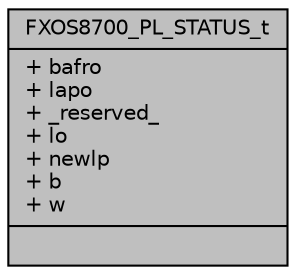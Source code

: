 digraph "FXOS8700_PL_STATUS_t"
{
  edge [fontname="Helvetica",fontsize="10",labelfontname="Helvetica",labelfontsize="10"];
  node [fontname="Helvetica",fontsize="10",shape=record];
  Node1 [label="{FXOS8700_PL_STATUS_t\n|+ bafro\l+ lapo\l+ _reserved_\l+ lo\l+ newlp\l+ b\l+ w\l|}",height=0.2,width=0.4,color="black", fillcolor="grey75", style="filled", fontcolor="black"];
}
